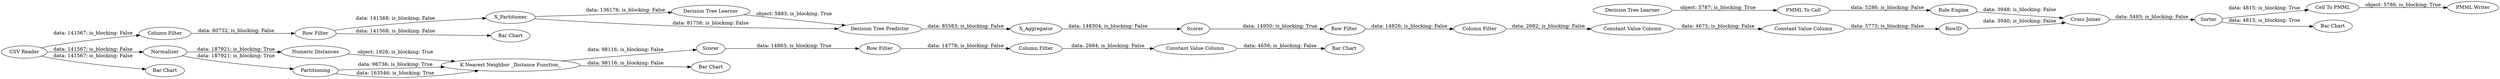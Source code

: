 digraph {
	"-8553572664107558479_31" [label="Decision Tree Learner"]
	"2344335548896666009_33" [label="Decision Tree Learner"]
	"-8553572664107558479_39" [label=Scorer]
	"1664952243420201157_54" [label="Cell To PMML"]
	"1664952243420201157_2" [label="Column Filter"]
	"1664952243420201157_3" [label="Row Filter"]
	"5594230853814099969_292" [label="Constant Value Column"]
	"1664952243420201157_11" [label=Normalizer]
	"-8553572664107558479_32" [label="Decision Tree Predictor"]
	"5594230853814099969_294" [label="Column Filter"]
	"-8553572664107558479_38" [label="Cross Joiner"]
	"1664952243420201157_6" [label="K Nearest Neighbor _Distance Function_"]
	"1664952243420201157_59" [label="PMML Writer"]
	"1664952243420201157_295" [label="Bar Chart"]
	"-3009990817029869140_290" [label="Constant Value Column"]
	"-3009990817029869140_294" [label="Column Filter"]
	"-8553572664107558479_2" [label=X_Partitioner]
	"1664952243420201157_1" [label="CSV Reader"]
	"5594230853814099969_9" [label="Row Filter"]
	"1664952243420201157_10" [label="Numeric Distances"]
	"2344335548896666009_34" [label="Rule Engine"]
	"5594230853814099969_290" [label="Constant Value Column"]
	"-8553572664107558479_7" [label=X_Aggregator]
	"5594230853814099969_293" [label=RowID]
	"1664952243420201157_57" [label="Bar Chart"]
	"1664952243420201157_4" [label="Bar Chart"]
	"2344335548896666009_28" [label="PMML To Cell"]
	"1664952243420201157_8" [label=Partitioning]
	"1664952243420201157_55" [label="Bar Chart"]
	"1664952243420201157_9" [label=Scorer]
	"1664952243420201157_52" [label=Sorter]
	"-3009990817029869140_61" [label="Row Filter"]
	"1664952243420201157_60" [label="Bar Chart"]
	"1664952243420201157_8" -> "1664952243420201157_6" [label="data: 96736; is_blocking: True"]
	"-8553572664107558479_39" -> "5594230853814099969_9" [label="data: 14950; is_blocking: True"]
	"1664952243420201157_1" -> "1664952243420201157_2" [label="data: 141567; is_blocking: False"]
	"5594230853814099969_9" -> "5594230853814099969_294" [label="data: 14826; is_blocking: False"]
	"1664952243420201157_11" -> "1664952243420201157_8" [label="data: 187921; is_blocking: True"]
	"1664952243420201157_3" -> "-8553572664107558479_2" [label="data: 141568; is_blocking: False"]
	"5594230853814099969_294" -> "5594230853814099969_290" [label="data: 2682; is_blocking: False"]
	"1664952243420201157_54" -> "1664952243420201157_59" [label="object: 5786; is_blocking: True"]
	"-3009990817029869140_294" -> "-3009990817029869140_290" [label="data: 2684; is_blocking: False"]
	"2344335548896666009_33" -> "2344335548896666009_28" [label="object: 5787; is_blocking: True"]
	"2344335548896666009_28" -> "2344335548896666009_34" [label="data: 5286; is_blocking: False"]
	"1664952243420201157_10" -> "1664952243420201157_6" [label="object: 1926; is_blocking: True"]
	"1664952243420201157_6" -> "1664952243420201157_60" [label="data: 98116; is_blocking: False"]
	"1664952243420201157_52" -> "1664952243420201157_57" [label="data: 4815; is_blocking: True"]
	"1664952243420201157_9" -> "-3009990817029869140_61" [label="data: 14863; is_blocking: True"]
	"2344335548896666009_34" -> "-8553572664107558479_38" [label="data: 3948; is_blocking: False"]
	"-8553572664107558479_7" -> "-8553572664107558479_39" [label="data: 148304; is_blocking: False"]
	"-8553572664107558479_31" -> "-8553572664107558479_32" [label="object: 5883; is_blocking: True"]
	"-8553572664107558479_2" -> "-8553572664107558479_32" [label="data: 81756; is_blocking: False"]
	"5594230853814099969_293" -> "-8553572664107558479_38" [label="data: 3940; is_blocking: False"]
	"5594230853814099969_292" -> "5594230853814099969_293" [label="data: 5773; is_blocking: False"]
	"-3009990817029869140_61" -> "-3009990817029869140_294" [label="data: 14778; is_blocking: False"]
	"-3009990817029869140_290" -> "1664952243420201157_295" [label="data: 4656; is_blocking: False"]
	"1664952243420201157_1" -> "1664952243420201157_55" [label="data: 141567; is_blocking: False"]
	"-8553572664107558479_38" -> "1664952243420201157_52" [label="data: 5493; is_blocking: False"]
	"1664952243420201157_11" -> "1664952243420201157_10" [label="data: 187921; is_blocking: True"]
	"-8553572664107558479_2" -> "-8553572664107558479_31" [label="data: 136176; is_blocking: False"]
	"-8553572664107558479_32" -> "-8553572664107558479_7" [label="data: 85583; is_blocking: False"]
	"1664952243420201157_1" -> "1664952243420201157_11" [label="data: 141567; is_blocking: False"]
	"5594230853814099969_290" -> "5594230853814099969_292" [label="data: 4675; is_blocking: False"]
	"1664952243420201157_6" -> "1664952243420201157_9" [label="data: 98116; is_blocking: False"]
	"1664952243420201157_52" -> "1664952243420201157_54" [label="data: 4815; is_blocking: True"]
	"1664952243420201157_2" -> "1664952243420201157_3" [label="data: 80732; is_blocking: False"]
	"1664952243420201157_8" -> "1664952243420201157_6" [label="data: 163546; is_blocking: True"]
	"1664952243420201157_3" -> "1664952243420201157_4" [label="data: 141568; is_blocking: False"]
	rankdir=LR
}
